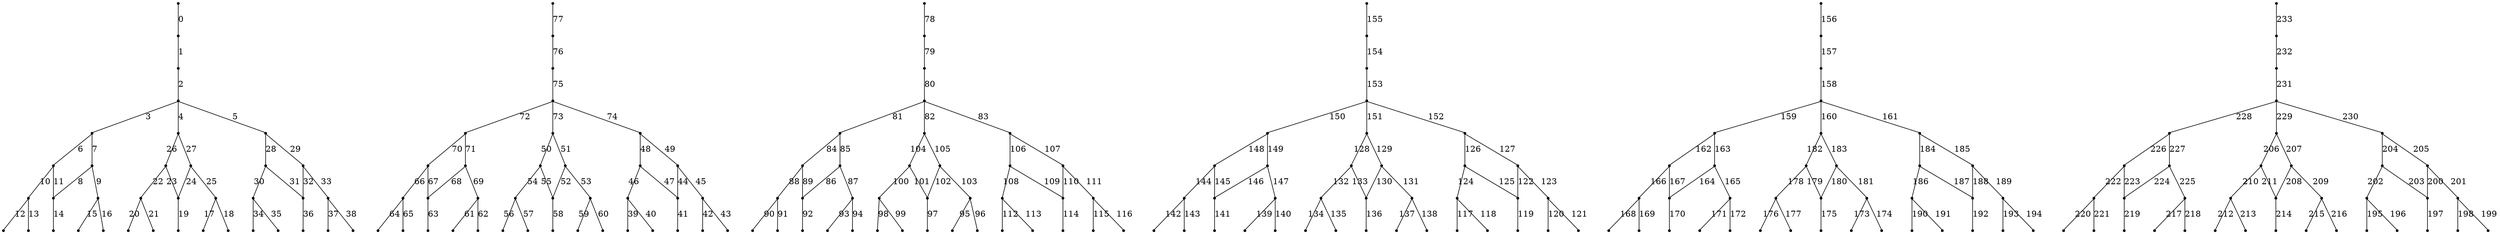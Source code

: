digraph {
  graph [splines=false];
   2  ->  3 [arrowhead=none,label="0"] ;
   3  ->  13 [arrowhead=none,label="1"] ;
   13  ->  19 [arrowhead=none,label="2"] ;
   19  ->  27 [arrowhead=none,label="3"] ;
   27  ->  45 [arrowhead=none,label="6"] ;
   45  ->  46 [arrowhead=none,label="10"] ;
   46  ->  71 [arrowhead=none,label="12"] ;
   46  ->  72 [arrowhead=none,label="13"] ;
   45  ->  47 [arrowhead=none,label="11"] ;
   47  ->  73 [arrowhead=none,label="14"] ;
   27  ->  70 [arrowhead=none,label="7"] ;
   70  ->  47 [arrowhead=none,label="8"] ;
   70  ->  67 [arrowhead=none,label="9"] ;
   67  ->  69 [arrowhead=none,label="15"] ;
   67  ->  68 [arrowhead=none,label="16"] ;
   19  ->  28 [arrowhead=none,label="4"] ;
   28  ->  103 [arrowhead=none,label="26"] ;
   103  ->  127 [arrowhead=none,label="22"] ;
   127  ->  163 [arrowhead=none,label="20"] ;
   127  ->  175 [arrowhead=none,label="21"] ;
   103  ->  129 [arrowhead=none,label="23"] ;
   129  ->  187 [arrowhead=none,label="19"] ;
   28  ->  105 [arrowhead=none,label="27"] ;
   105  ->  129 [arrowhead=none,label="24"] ;
   105  ->  131 [arrowhead=none,label="25"] ;
   131  ->  177 [arrowhead=none,label="17"] ;
   131  ->  165 [arrowhead=none,label="18"] ;
   19  ->  29 [arrowhead=none,label="5"] ;
   29  ->  115 [arrowhead=none,label="28"] ;
   115  ->  145 [arrowhead=none,label="30"] ;
   145  ->  193 [arrowhead=none,label="34"] ;
   145  ->  205 [arrowhead=none,label="35"] ;
   115  ->  149 [arrowhead=none,label="31"] ;
   149  ->  217 [arrowhead=none,label="36"] ;
   29  ->  117 [arrowhead=none,label="29"] ;
   117  ->  149 [arrowhead=none,label="32"] ;
   117  ->  147 [arrowhead=none,label="33"] ;
   147  ->  207 [arrowhead=none,label="37"] ;
   147  ->  195 [arrowhead=none,label="38"] ;
   8  ->  9 [arrowhead=none,label="77"] ;
   9  ->  16 [arrowhead=none,label="76"] ;
   16  ->  22 [arrowhead=none,label="75"] ;
   22  ->  36 [arrowhead=none,label="72"] ;
   36  ->  54 [arrowhead=none,label="70"] ;
   54  ->  55 [arrowhead=none,label="66"] ;
   55  ->  92 [arrowhead=none,label="64"] ;
   55  ->  93 [arrowhead=none,label="65"] ;
   54  ->  56 [arrowhead=none,label="67"] ;
   56  ->  94 [arrowhead=none,label="63"] ;
   36  ->  91 [arrowhead=none,label="71"] ;
   91  ->  56 [arrowhead=none,label="68"] ;
   91  ->  88 [arrowhead=none,label="69"] ;
   88  ->  90 [arrowhead=none,label="61"] ;
   88  ->  89 [arrowhead=none,label="62"] ;
   22  ->  37 [arrowhead=none,label="73"] ;
   37  ->  108 [arrowhead=none,label="50"] ;
   108  ->  134 [arrowhead=none,label="54"] ;
   134  ->  168 [arrowhead=none,label="56"] ;
   134  ->  180 [arrowhead=none,label="57"] ;
   108  ->  138 [arrowhead=none,label="55"] ;
   138  ->  190 [arrowhead=none,label="58"] ;
   37  ->  112 [arrowhead=none,label="51"] ;
   112  ->  138 [arrowhead=none,label="52"] ;
   112  ->  142 [arrowhead=none,label="53"] ;
   142  ->  184 [arrowhead=none,label="59"] ;
   142  ->  172 [arrowhead=none,label="60"] ;
   22  ->  38 [arrowhead=none,label="74"] ;
   38  ->  120 [arrowhead=none,label="48"] ;
   120  ->  152 [arrowhead=none,label="46"] ;
   152  ->  198 [arrowhead=none,label="39"] ;
   152  ->  210 [arrowhead=none,label="40"] ;
   120  ->  160 [arrowhead=none,label="47"] ;
   160  ->  220 [arrowhead=none,label="41"] ;
   38  ->  124 [arrowhead=none,label="49"] ;
   124  ->  160 [arrowhead=none,label="44"] ;
   124  ->  156 [arrowhead=none,label="45"] ;
   156  ->  214 [arrowhead=none,label="42"] ;
   156  ->  202 [arrowhead=none,label="43"] ;
   6  ->  7 [arrowhead=none,label="78"] ;
   7  ->  15 [arrowhead=none,label="79"] ;
   15  ->  21 [arrowhead=none,label="80"] ;
   21  ->  33 [arrowhead=none,label="81"] ;
   33  ->  51 [arrowhead=none,label="84"] ;
   51  ->  53 [arrowhead=none,label="88"] ;
   53  ->  84 [arrowhead=none,label="90"] ;
   53  ->  83 [arrowhead=none,label="91"] ;
   51  ->  52 [arrowhead=none,label="89"] ;
   52  ->  81 [arrowhead=none,label="92"] ;
   33  ->  82 [arrowhead=none,label="85"] ;
   82  ->  52 [arrowhead=none,label="86"] ;
   82  ->  85 [arrowhead=none,label="87"] ;
   85  ->  86 [arrowhead=none,label="93"] ;
   85  ->  87 [arrowhead=none,label="94"] ;
   21  ->  34 [arrowhead=none,label="82"] ;
   34  ->  107 [arrowhead=none,label="104"] ;
   107  ->  133 [arrowhead=none,label="100"] ;
   133  ->  167 [arrowhead=none,label="98"] ;
   133  ->  179 [arrowhead=none,label="99"] ;
   107  ->  137 [arrowhead=none,label="101"] ;
   137  ->  189 [arrowhead=none,label="97"] ;
   34  ->  111 [arrowhead=none,label="105"] ;
   111  ->  137 [arrowhead=none,label="102"] ;
   111  ->  141 [arrowhead=none,label="103"] ;
   141  ->  183 [arrowhead=none,label="95"] ;
   141  ->  171 [arrowhead=none,label="96"] ;
   21  ->  35 [arrowhead=none,label="83"] ;
   35  ->  119 [arrowhead=none,label="106"] ;
   119  ->  151 [arrowhead=none,label="108"] ;
   151  ->  197 [arrowhead=none,label="112"] ;
   151  ->  209 [arrowhead=none,label="113"] ;
   119  ->  159 [arrowhead=none,label="109"] ;
   159  ->  219 [arrowhead=none,label="114"] ;
   35  ->  123 [arrowhead=none,label="107"] ;
   123  ->  159 [arrowhead=none,label="110"] ;
   123  ->  155 [arrowhead=none,label="111"] ;
   155  ->  213 [arrowhead=none,label="115"] ;
   155  ->  201 [arrowhead=none,label="116"] ;
   0  ->  1 [arrowhead=none,label="155"] ;
   1  ->  12 [arrowhead=none,label="154"] ;
   12  ->  18 [arrowhead=none,label="153"] ;
   18  ->  24 [arrowhead=none,label="150"] ;
   24  ->  42 [arrowhead=none,label="148"] ;
   42  ->  43 [arrowhead=none,label="144"] ;
   43  ->  64 [arrowhead=none,label="142"] ;
   43  ->  65 [arrowhead=none,label="143"] ;
   42  ->  44 [arrowhead=none,label="145"] ;
   44  ->  66 [arrowhead=none,label="141"] ;
   24  ->  63 [arrowhead=none,label="149"] ;
   63  ->  44 [arrowhead=none,label="146"] ;
   63  ->  60 [arrowhead=none,label="147"] ;
   60  ->  62 [arrowhead=none,label="139"] ;
   60  ->  61 [arrowhead=none,label="140"] ;
   18  ->  25 [arrowhead=none,label="151"] ;
   25  ->  102 [arrowhead=none,label="128"] ;
   102  ->  126 [arrowhead=none,label="132"] ;
   126  ->  162 [arrowhead=none,label="134"] ;
   126  ->  174 [arrowhead=none,label="135"] ;
   102  ->  128 [arrowhead=none,label="133"] ;
   128  ->  186 [arrowhead=none,label="136"] ;
   25  ->  104 [arrowhead=none,label="129"] ;
   104  ->  128 [arrowhead=none,label="130"] ;
   104  ->  130 [arrowhead=none,label="131"] ;
   130  ->  176 [arrowhead=none,label="137"] ;
   130  ->  164 [arrowhead=none,label="138"] ;
   18  ->  26 [arrowhead=none,label="152"] ;
   26  ->  114 [arrowhead=none,label="126"] ;
   114  ->  144 [arrowhead=none,label="124"] ;
   144  ->  192 [arrowhead=none,label="117"] ;
   144  ->  204 [arrowhead=none,label="118"] ;
   114  ->  148 [arrowhead=none,label="125"] ;
   148  ->  216 [arrowhead=none,label="119"] ;
   26  ->  116 [arrowhead=none,label="127"] ;
   116  ->  148 [arrowhead=none,label="122"] ;
   116  ->  146 [arrowhead=none,label="123"] ;
   146  ->  206 [arrowhead=none,label="120"] ;
   146  ->  194 [arrowhead=none,label="121"] ;
   4  ->  5 [arrowhead=none,label="156"] ;
   5  ->  14 [arrowhead=none,label="157"] ;
   14  ->  20 [arrowhead=none,label="158"] ;
   20  ->  30 [arrowhead=none,label="159"] ;
   30  ->  48 [arrowhead=none,label="162"] ;
   48  ->  50 [arrowhead=none,label="166"] ;
   50  ->  77 [arrowhead=none,label="168"] ;
   50  ->  76 [arrowhead=none,label="169"] ;
   48  ->  49 [arrowhead=none,label="167"] ;
   49  ->  74 [arrowhead=none,label="170"] ;
   30  ->  75 [arrowhead=none,label="163"] ;
   75  ->  49 [arrowhead=none,label="164"] ;
   75  ->  78 [arrowhead=none,label="165"] ;
   78  ->  79 [arrowhead=none,label="171"] ;
   78  ->  80 [arrowhead=none,label="172"] ;
   20  ->  31 [arrowhead=none,label="160"] ;
   31  ->  106 [arrowhead=none,label="182"] ;
   106  ->  132 [arrowhead=none,label="178"] ;
   132  ->  166 [arrowhead=none,label="176"] ;
   132  ->  178 [arrowhead=none,label="177"] ;
   106  ->  136 [arrowhead=none,label="179"] ;
   136  ->  188 [arrowhead=none,label="175"] ;
   31  ->  110 [arrowhead=none,label="183"] ;
   110  ->  136 [arrowhead=none,label="180"] ;
   110  ->  140 [arrowhead=none,label="181"] ;
   140  ->  182 [arrowhead=none,label="173"] ;
   140  ->  170 [arrowhead=none,label="174"] ;
   20  ->  32 [arrowhead=none,label="161"] ;
   32  ->  118 [arrowhead=none,label="184"] ;
   118  ->  150 [arrowhead=none,label="186"] ;
   150  ->  196 [arrowhead=none,label="190"] ;
   150  ->  208 [arrowhead=none,label="191"] ;
   118  ->  158 [arrowhead=none,label="187"] ;
   158  ->  218 [arrowhead=none,label="192"] ;
   32  ->  122 [arrowhead=none,label="185"] ;
   122  ->  158 [arrowhead=none,label="188"] ;
   122  ->  154 [arrowhead=none,label="189"] ;
   154  ->  212 [arrowhead=none,label="193"] ;
   154  ->  200 [arrowhead=none,label="194"] ;
   10  ->  11 [arrowhead=none,label="233"] ;
   11  ->  17 [arrowhead=none,label="232"] ;
   17  ->  23 [arrowhead=none,label="231"] ;
   23  ->  39 [arrowhead=none,label="228"] ;
   39  ->  57 [arrowhead=none,label="226"] ;
   57  ->  58 [arrowhead=none,label="222"] ;
   58  ->  99 [arrowhead=none,label="220"] ;
   58  ->  100 [arrowhead=none,label="221"] ;
   57  ->  59 [arrowhead=none,label="223"] ;
   59  ->  101 [arrowhead=none,label="219"] ;
   39  ->  98 [arrowhead=none,label="227"] ;
   98  ->  59 [arrowhead=none,label="224"] ;
   98  ->  95 [arrowhead=none,label="225"] ;
   95  ->  97 [arrowhead=none,label="217"] ;
   95  ->  96 [arrowhead=none,label="218"] ;
   23  ->  40 [arrowhead=none,label="229"] ;
   40  ->  109 [arrowhead=none,label="206"] ;
   109  ->  135 [arrowhead=none,label="210"] ;
   135  ->  169 [arrowhead=none,label="212"] ;
   135  ->  181 [arrowhead=none,label="213"] ;
   109  ->  139 [arrowhead=none,label="211"] ;
   139  ->  191 [arrowhead=none,label="214"] ;
   40  ->  113 [arrowhead=none,label="207"] ;
   113  ->  139 [arrowhead=none,label="208"] ;
   113  ->  143 [arrowhead=none,label="209"] ;
   143  ->  185 [arrowhead=none,label="215"] ;
   143  ->  173 [arrowhead=none,label="216"] ;
   23  ->  41 [arrowhead=none,label="230"] ;
   41  ->  121 [arrowhead=none,label="204"] ;
   121  ->  153 [arrowhead=none,label="202"] ;
   153  ->  199 [arrowhead=none,label="195"] ;
   153  ->  211 [arrowhead=none,label="196"] ;
   121  ->  161 [arrowhead=none,label="203"] ;
   161  ->  221 [arrowhead=none,label="197"] ;
   41  ->  125 [arrowhead=none,label="205"] ;
   125  ->  161 [arrowhead=none,label="200"] ;
   125  ->  157 [arrowhead=none,label="201"] ;
   157  ->  215 [arrowhead=none,label="198"] ;
   157  ->  203 [arrowhead=none,label="199"] ;
   0 [shape=point,label=""] ;
   1 [shape=point,label=""] ;
   2 [shape=point,label=""] ;
   3 [shape=point,label=""] ;
   4 [shape=point,label=""] ;
   5 [shape=point,label=""] ;
   6 [shape=point,label=""] ;
   7 [shape=point,label=""] ;
   8 [shape=point,label=""] ;
   9 [shape=point,label=""] ;
   10 [shape=point,label=""] ;
   11 [shape=point,label=""] ;
   12 [shape=point,label=""] ;
   13 [shape=point,label=""] ;
   14 [shape=point,label=""] ;
   15 [shape=point,label=""] ;
   16 [shape=point,label=""] ;
   17 [shape=point,label=""] ;
   18 [shape=point,label=""] ;
   19 [shape=point,label=""] ;
   20 [shape=point,label=""] ;
   21 [shape=point,label=""] ;
   22 [shape=point,label=""] ;
   23 [shape=point,label=""] ;
   24 [shape=point,label=""] ;
   25 [shape=point,label=""] ;
   26 [shape=point,label=""] ;
   27 [shape=point,label=""] ;
   28 [shape=point,label=""] ;
   29 [shape=point,label=""] ;
   30 [shape=point,label=""] ;
   31 [shape=point,label=""] ;
   32 [shape=point,label=""] ;
   33 [shape=point,label=""] ;
   34 [shape=point,label=""] ;
   35 [shape=point,label=""] ;
   36 [shape=point,label=""] ;
   37 [shape=point,label=""] ;
   38 [shape=point,label=""] ;
   39 [shape=point,label=""] ;
   40 [shape=point,label=""] ;
   41 [shape=point,label=""] ;
   42 [shape=point,label=""] ;
   43 [shape=point,label=""] ;
   44 [shape=point,label=""] ;
   45 [shape=point,label=""] ;
   46 [shape=point,label=""] ;
   47 [shape=point,label=""] ;
   48 [shape=point,label=""] ;
   49 [shape=point,label=""] ;
   50 [shape=point,label=""] ;
   51 [shape=point,label=""] ;
   52 [shape=point,label=""] ;
   53 [shape=point,label=""] ;
   54 [shape=point,label=""] ;
   55 [shape=point,label=""] ;
   56 [shape=point,label=""] ;
   57 [shape=point,label=""] ;
   58 [shape=point,label=""] ;
   59 [shape=point,label=""] ;
   60 [shape=point,label=""] ;
   61 [shape=point,label=""] ;
   62 [shape=point,label=""] ;
   63 [shape=point,label=""] ;
   64 [shape=point,label=""] ;
   65 [shape=point,label=""] ;
   66 [shape=point,label=""] ;
   67 [shape=point,label=""] ;
   68 [shape=point,label=""] ;
   69 [shape=point,label=""] ;
   70 [shape=point,label=""] ;
   71 [shape=point,label=""] ;
   72 [shape=point,label=""] ;
   73 [shape=point,label=""] ;
   74 [shape=point,label=""] ;
   75 [shape=point,label=""] ;
   76 [shape=point,label=""] ;
   77 [shape=point,label=""] ;
   78 [shape=point,label=""] ;
   79 [shape=point,label=""] ;
   80 [shape=point,label=""] ;
   81 [shape=point,label=""] ;
   82 [shape=point,label=""] ;
   83 [shape=point,label=""] ;
   84 [shape=point,label=""] ;
   85 [shape=point,label=""] ;
   86 [shape=point,label=""] ;
   87 [shape=point,label=""] ;
   88 [shape=point,label=""] ;
   89 [shape=point,label=""] ;
   90 [shape=point,label=""] ;
   91 [shape=point,label=""] ;
   92 [shape=point,label=""] ;
   93 [shape=point,label=""] ;
   94 [shape=point,label=""] ;
   95 [shape=point,label=""] ;
   96 [shape=point,label=""] ;
   97 [shape=point,label=""] ;
   98 [shape=point,label=""] ;
   99 [shape=point,label=""] ;
   100 [shape=point,label=""] ;
   101 [shape=point,label=""] ;
   102 [shape=point,label=""] ;
   103 [shape=point,label=""] ;
   104 [shape=point,label=""] ;
   105 [shape=point,label=""] ;
   106 [shape=point,label=""] ;
   107 [shape=point,label=""] ;
   108 [shape=point,label=""] ;
   109 [shape=point,label=""] ;
   110 [shape=point,label=""] ;
   111 [shape=point,label=""] ;
   112 [shape=point,label=""] ;
   113 [shape=point,label=""] ;
   114 [shape=point,label=""] ;
   115 [shape=point,label=""] ;
   116 [shape=point,label=""] ;
   117 [shape=point,label=""] ;
   118 [shape=point,label=""] ;
   119 [shape=point,label=""] ;
   120 [shape=point,label=""] ;
   121 [shape=point,label=""] ;
   122 [shape=point,label=""] ;
   123 [shape=point,label=""] ;
   124 [shape=point,label=""] ;
   125 [shape=point,label=""] ;
   126 [shape=point,label=""] ;
   127 [shape=point,label=""] ;
   128 [shape=point,label=""] ;
   129 [shape=point,label=""] ;
   130 [shape=point,label=""] ;
   131 [shape=point,label=""] ;
   132 [shape=point,label=""] ;
   133 [shape=point,label=""] ;
   134 [shape=point,label=""] ;
   135 [shape=point,label=""] ;
   136 [shape=point,label=""] ;
   137 [shape=point,label=""] ;
   138 [shape=point,label=""] ;
   139 [shape=point,label=""] ;
   140 [shape=point,label=""] ;
   141 [shape=point,label=""] ;
   142 [shape=point,label=""] ;
   143 [shape=point,label=""] ;
   144 [shape=point,label=""] ;
   145 [shape=point,label=""] ;
   146 [shape=point,label=""] ;
   147 [shape=point,label=""] ;
   148 [shape=point,label=""] ;
   149 [shape=point,label=""] ;
   150 [shape=point,label=""] ;
   151 [shape=point,label=""] ;
   152 [shape=point,label=""] ;
   153 [shape=point,label=""] ;
   154 [shape=point,label=""] ;
   155 [shape=point,label=""] ;
   156 [shape=point,label=""] ;
   157 [shape=point,label=""] ;
   158 [shape=point,label=""] ;
   159 [shape=point,label=""] ;
   160 [shape=point,label=""] ;
   161 [shape=point,label=""] ;
   162 [shape=point,label=""] ;
   163 [shape=point,label=""] ;
   164 [shape=point,label=""] ;
   165 [shape=point,label=""] ;
   166 [shape=point,label=""] ;
   167 [shape=point,label=""] ;
   168 [shape=point,label=""] ;
   169 [shape=point,label=""] ;
   170 [shape=point,label=""] ;
   171 [shape=point,label=""] ;
   172 [shape=point,label=""] ;
   173 [shape=point,label=""] ;
   174 [shape=point,label=""] ;
   175 [shape=point,label=""] ;
   176 [shape=point,label=""] ;
   177 [shape=point,label=""] ;
   178 [shape=point,label=""] ;
   179 [shape=point,label=""] ;
   180 [shape=point,label=""] ;
   181 [shape=point,label=""] ;
   182 [shape=point,label=""] ;
   183 [shape=point,label=""] ;
   184 [shape=point,label=""] ;
   185 [shape=point,label=""] ;
   186 [shape=point,label=""] ;
   187 [shape=point,label=""] ;
   188 [shape=point,label=""] ;
   189 [shape=point,label=""] ;
   190 [shape=point,label=""] ;
   191 [shape=point,label=""] ;
   192 [shape=point,label=""] ;
   193 [shape=point,label=""] ;
   194 [shape=point,label=""] ;
   195 [shape=point,label=""] ;
   196 [shape=point,label=""] ;
   197 [shape=point,label=""] ;
   198 [shape=point,label=""] ;
   199 [shape=point,label=""] ;
   200 [shape=point,label=""] ;
   201 [shape=point,label=""] ;
   202 [shape=point,label=""] ;
   203 [shape=point,label=""] ;
   204 [shape=point,label=""] ;
   205 [shape=point,label=""] ;
   206 [shape=point,label=""] ;
   207 [shape=point,label=""] ;
   208 [shape=point,label=""] ;
   209 [shape=point,label=""] ;
   210 [shape=point,label=""] ;
   211 [shape=point,label=""] ;
   212 [shape=point,label=""] ;
   213 [shape=point,label=""] ;
   214 [shape=point,label=""] ;
   215 [shape=point,label=""] ;
   216 [shape=point,label=""] ;
   217 [shape=point,label=""] ;
   218 [shape=point,label=""] ;
   219 [shape=point,label=""] ;
   220 [shape=point,label=""] ;
   221 [shape=point,label=""] ;
}

